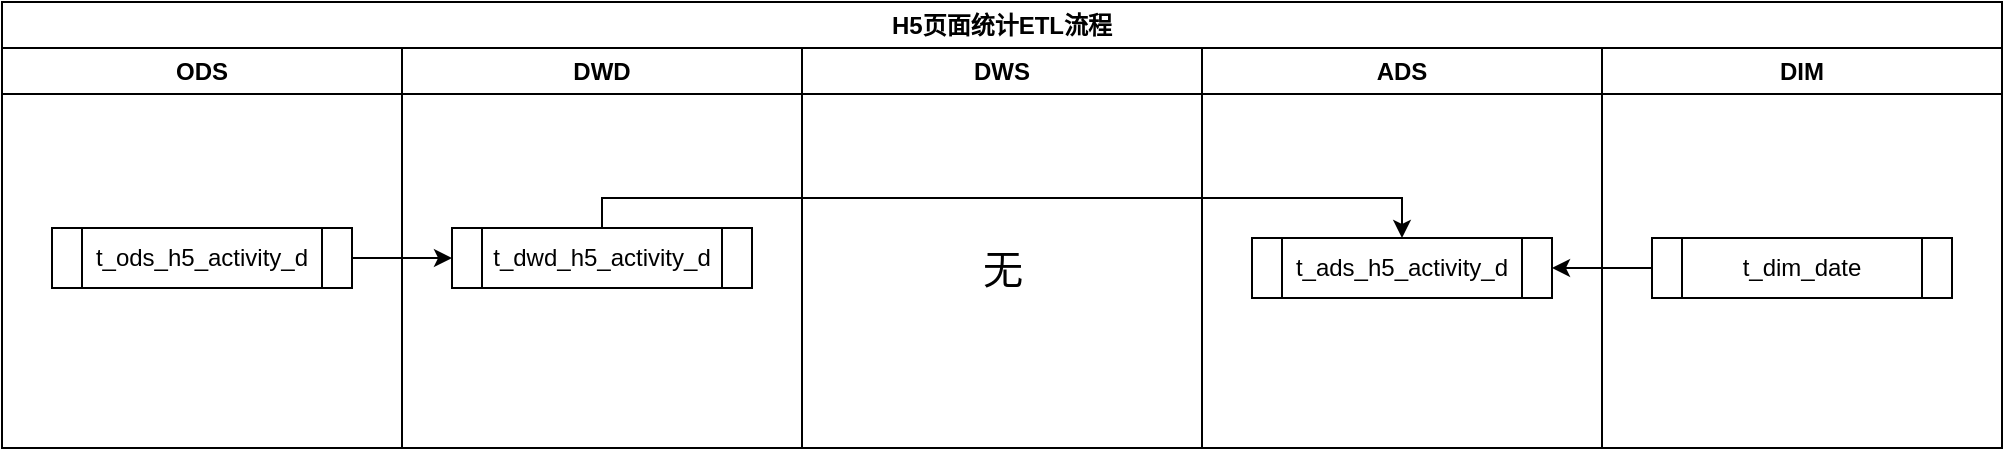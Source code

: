 <mxfile version="27.2.0">
  <diagram name="第 1 页" id="q20eZgunnf8NOy6R4q8U">
    <mxGraphModel dx="2018" dy="1112" grid="1" gridSize="10" guides="1" tooltips="1" connect="1" arrows="1" fold="1" page="1" pageScale="1" pageWidth="827" pageHeight="1169" math="0" shadow="0">
      <root>
        <mxCell id="0" />
        <mxCell id="1" parent="0" />
        <mxCell id="MixyJEa9ZRM8h9EP63-E-1" value="ODS" style="swimlane;whiteSpace=wrap;html=1;" vertex="1" parent="1">
          <mxGeometry x="140" y="220" width="200" height="200" as="geometry" />
        </mxCell>
        <mxCell id="MixyJEa9ZRM8h9EP63-E-6" value="t_ods_h5_activity_d" style="shape=process;whiteSpace=wrap;html=1;backgroundOutline=1;" vertex="1" parent="MixyJEa9ZRM8h9EP63-E-1">
          <mxGeometry x="25" y="90" width="150" height="30" as="geometry" />
        </mxCell>
        <mxCell id="MixyJEa9ZRM8h9EP63-E-2" value="DWD" style="swimlane;whiteSpace=wrap;html=1;" vertex="1" parent="1">
          <mxGeometry x="340" y="220" width="200" height="200" as="geometry" />
        </mxCell>
        <mxCell id="MixyJEa9ZRM8h9EP63-E-3" value="DWS" style="swimlane;whiteSpace=wrap;html=1;" vertex="1" parent="1">
          <mxGeometry x="540" y="220" width="200" height="200" as="geometry" />
        </mxCell>
        <mxCell id="MixyJEa9ZRM8h9EP63-E-9" value="无" style="text;html=1;align=center;verticalAlign=middle;resizable=0;points=[];autosize=1;strokeColor=none;fillColor=none;fontSize=20;" vertex="1" parent="MixyJEa9ZRM8h9EP63-E-3">
          <mxGeometry x="80" y="90" width="40" height="40" as="geometry" />
        </mxCell>
        <mxCell id="MixyJEa9ZRM8h9EP63-E-4" value="ADS" style="swimlane;whiteSpace=wrap;html=1;" vertex="1" parent="1">
          <mxGeometry x="740" y="220" width="200" height="200" as="geometry" />
        </mxCell>
        <mxCell id="MixyJEa9ZRM8h9EP63-E-11" value="t_ads_h5_activity_d" style="shape=process;whiteSpace=wrap;html=1;backgroundOutline=1;" vertex="1" parent="MixyJEa9ZRM8h9EP63-E-4">
          <mxGeometry x="25" y="95" width="150" height="30" as="geometry" />
        </mxCell>
        <mxCell id="MixyJEa9ZRM8h9EP63-E-5" value="DIM" style="swimlane;whiteSpace=wrap;html=1;" vertex="1" parent="1">
          <mxGeometry x="940" y="220" width="200" height="200" as="geometry" />
        </mxCell>
        <mxCell id="MixyJEa9ZRM8h9EP63-E-7" value="t_dim_date" style="shape=process;whiteSpace=wrap;html=1;backgroundOutline=1;" vertex="1" parent="MixyJEa9ZRM8h9EP63-E-5">
          <mxGeometry x="25" y="95" width="150" height="30" as="geometry" />
        </mxCell>
        <mxCell id="MixyJEa9ZRM8h9EP63-E-12" value="" style="edgeStyle=orthogonalEdgeStyle;rounded=0;orthogonalLoop=1;jettySize=auto;html=1;" edge="1" parent="1" source="MixyJEa9ZRM8h9EP63-E-7" target="MixyJEa9ZRM8h9EP63-E-11">
          <mxGeometry relative="1" as="geometry" />
        </mxCell>
        <mxCell id="MixyJEa9ZRM8h9EP63-E-14" value="H5页面统计ETL流程" style="swimlane;whiteSpace=wrap;html=1;" vertex="1" parent="1">
          <mxGeometry x="140" y="197" width="1000" height="223" as="geometry" />
        </mxCell>
        <mxCell id="MixyJEa9ZRM8h9EP63-E-15" value="t_dwd_h5_activity_d" style="shape=process;whiteSpace=wrap;html=1;backgroundOutline=1;" vertex="1" parent="MixyJEa9ZRM8h9EP63-E-14">
          <mxGeometry x="225" y="113" width="150" height="30" as="geometry" />
        </mxCell>
        <mxCell id="MixyJEa9ZRM8h9EP63-E-16" value="" style="edgeStyle=orthogonalEdgeStyle;rounded=0;orthogonalLoop=1;jettySize=auto;html=1;" edge="1" parent="1" source="MixyJEa9ZRM8h9EP63-E-6" target="MixyJEa9ZRM8h9EP63-E-15">
          <mxGeometry relative="1" as="geometry" />
        </mxCell>
        <mxCell id="MixyJEa9ZRM8h9EP63-E-17" value="" style="edgeStyle=orthogonalEdgeStyle;rounded=0;orthogonalLoop=1;jettySize=auto;html=1;entryX=0.5;entryY=0;entryDx=0;entryDy=0;" edge="1" parent="1" source="MixyJEa9ZRM8h9EP63-E-15" target="MixyJEa9ZRM8h9EP63-E-11">
          <mxGeometry relative="1" as="geometry">
            <Array as="points">
              <mxPoint x="440" y="295" />
              <mxPoint x="840" y="295" />
            </Array>
          </mxGeometry>
        </mxCell>
      </root>
    </mxGraphModel>
  </diagram>
</mxfile>
